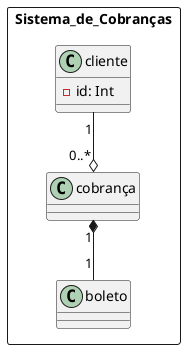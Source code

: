@startuml sisDeCobrança
  package Sistema_de_Cobranças <<rectangle>> {
    class cliente {
      - id: Int
    }
    class cobrança {}
    cliente "1" --o "0..*" cobrança
    class boleto {}
    cobrança "1" *-- "1" boleto
  }
@enduml